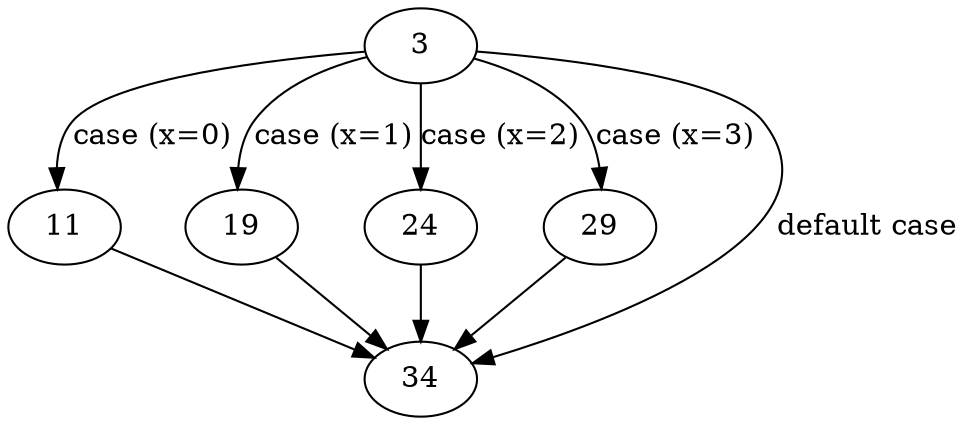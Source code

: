 strict digraph "completionColumn" {
	// Node definitions.
	3 [entry=true];
	11;
	19;
	24;
	29;
	34;

	// Edge definitions.
	3 -> 11 [
		cond="case (x=0)"
		label="case (x=0)"
	];
	3 -> 19 [
		cond="case (x=1)"
		label="case (x=1)"
	];
	3 -> 24 [
		cond="case (x=2)"
		label="case (x=2)"
	];
	3 -> 29 [
		cond="case (x=3)"
		label="case (x=3)"
	];
	3 -> 34 [
		cond="default case"
		label="default case"
	];
	11 -> 34;
	19 -> 34;
	24 -> 34;
	29 -> 34;
}
